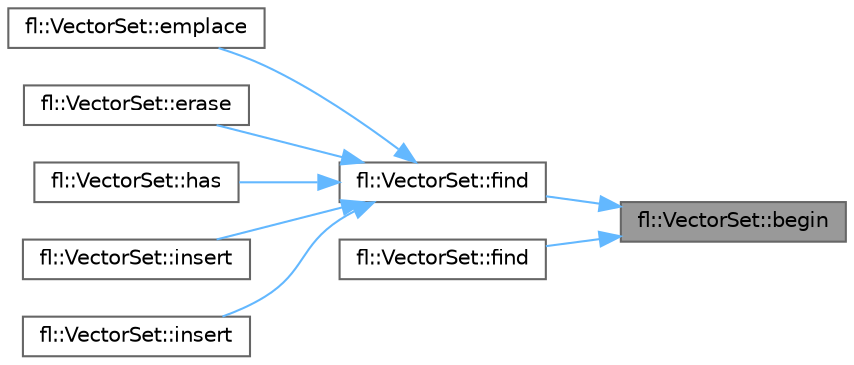 digraph "fl::VectorSet::begin"
{
 // INTERACTIVE_SVG=YES
 // LATEX_PDF_SIZE
  bgcolor="transparent";
  edge [fontname=Helvetica,fontsize=10,labelfontname=Helvetica,labelfontsize=10];
  node [fontname=Helvetica,fontsize=10,shape=box,height=0.2,width=0.4];
  rankdir="RL";
  Node1 [id="Node000001",label="fl::VectorSet::begin",height=0.2,width=0.4,color="gray40", fillcolor="grey60", style="filled", fontcolor="black",tooltip=" "];
  Node1 -> Node2 [id="edge1_Node000001_Node000002",dir="back",color="steelblue1",style="solid",tooltip=" "];
  Node2 [id="Node000002",label="fl::VectorSet::find",height=0.2,width=0.4,color="grey40", fillcolor="white", style="filled",URL="$d2/dec/classfl_1_1_vector_set_aa166d634cdab341d97fe3d822b5f6c4f.html#aa166d634cdab341d97fe3d822b5f6c4f",tooltip=" "];
  Node2 -> Node3 [id="edge2_Node000002_Node000003",dir="back",color="steelblue1",style="solid",tooltip=" "];
  Node3 [id="Node000003",label="fl::VectorSet::emplace",height=0.2,width=0.4,color="grey40", fillcolor="white", style="filled",URL="$d2/dec/classfl_1_1_vector_set_aab3213e3df5397a9ec998c2549c668a3.html#aab3213e3df5397a9ec998c2549c668a3",tooltip=" "];
  Node2 -> Node4 [id="edge3_Node000002_Node000004",dir="back",color="steelblue1",style="solid",tooltip=" "];
  Node4 [id="Node000004",label="fl::VectorSet::erase",height=0.2,width=0.4,color="grey40", fillcolor="white", style="filled",URL="$d2/dec/classfl_1_1_vector_set_adc3f7336fada88f7a91bb5cea8ed57fa.html#adc3f7336fada88f7a91bb5cea8ed57fa",tooltip=" "];
  Node2 -> Node5 [id="edge4_Node000002_Node000005",dir="back",color="steelblue1",style="solid",tooltip=" "];
  Node5 [id="Node000005",label="fl::VectorSet::has",height=0.2,width=0.4,color="grey40", fillcolor="white", style="filled",URL="$d2/dec/classfl_1_1_vector_set_a7ba67b8a439c80d9f568427bbf865552.html#a7ba67b8a439c80d9f568427bbf865552",tooltip=" "];
  Node2 -> Node6 [id="edge5_Node000002_Node000006",dir="back",color="steelblue1",style="solid",tooltip=" "];
  Node6 [id="Node000006",label="fl::VectorSet::insert",height=0.2,width=0.4,color="grey40", fillcolor="white", style="filled",URL="$d2/dec/classfl_1_1_vector_set_a79b08aeaf357bbdc0c08353fd129e61e.html#a79b08aeaf357bbdc0c08353fd129e61e",tooltip=" "];
  Node2 -> Node7 [id="edge6_Node000002_Node000007",dir="back",color="steelblue1",style="solid",tooltip=" "];
  Node7 [id="Node000007",label="fl::VectorSet::insert",height=0.2,width=0.4,color="grey40", fillcolor="white", style="filled",URL="$d2/dec/classfl_1_1_vector_set_ad5ad9b490285a0696cf9ff29057260b1.html#ad5ad9b490285a0696cf9ff29057260b1",tooltip=" "];
  Node1 -> Node8 [id="edge7_Node000001_Node000008",dir="back",color="steelblue1",style="solid",tooltip=" "];
  Node8 [id="Node000008",label="fl::VectorSet::find",height=0.2,width=0.4,color="grey40", fillcolor="white", style="filled",URL="$d2/dec/classfl_1_1_vector_set_a7a89996c697437f91110bc94e23feb85.html#a7a89996c697437f91110bc94e23feb85",tooltip=" "];
}
